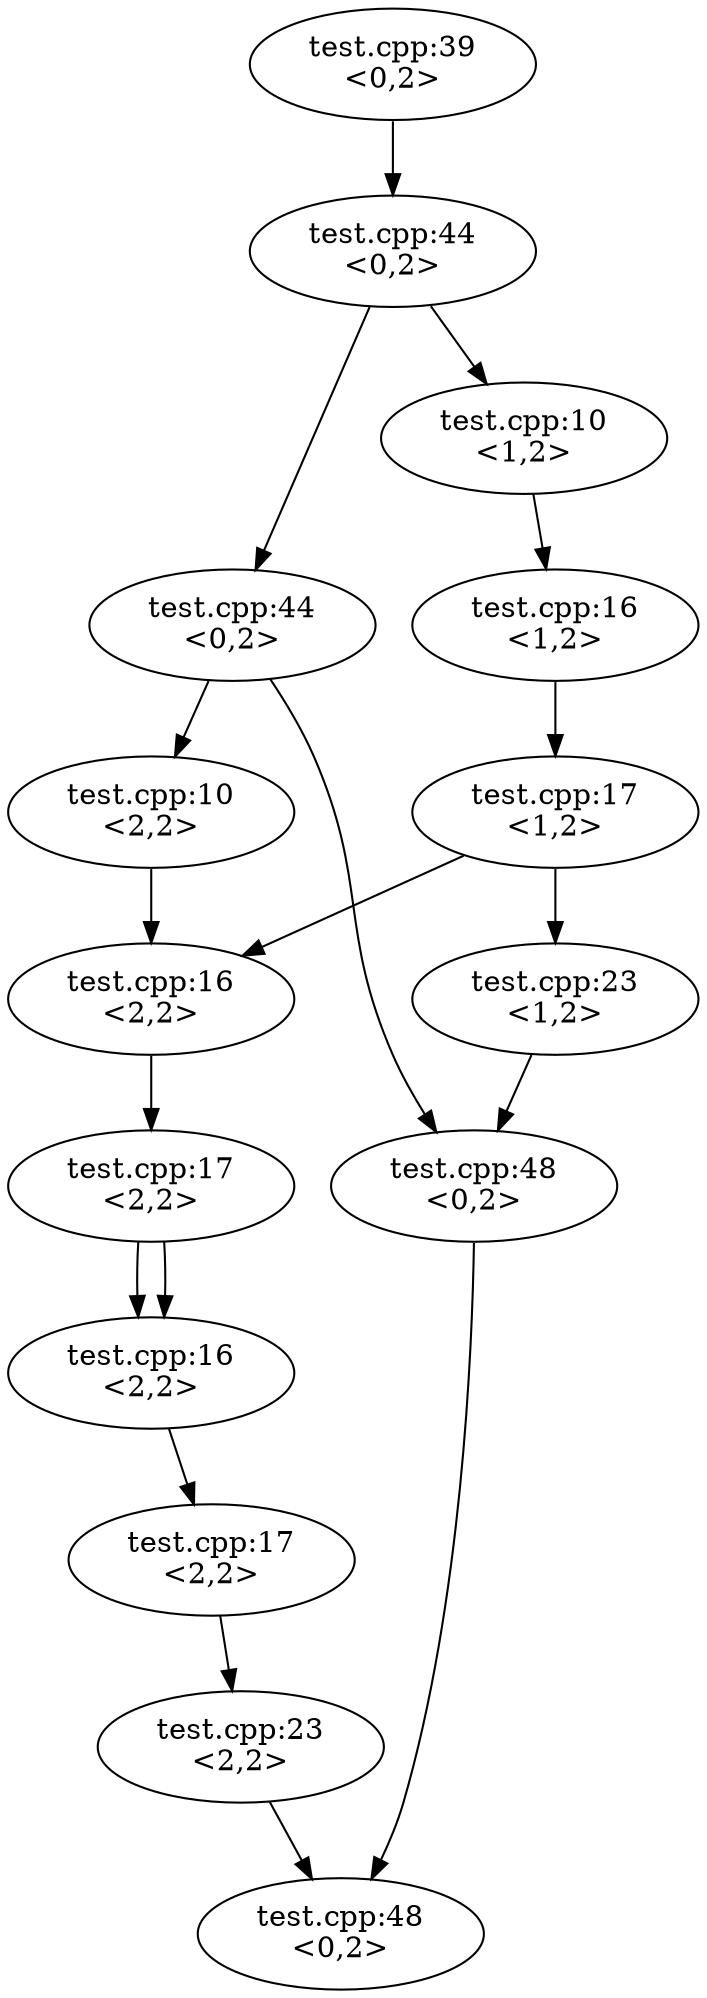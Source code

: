 digraph G {
  n1 -> n2;
  n2 -> n3;
  n2 -> n4;
  n4 -> n5;
  n3 -> n6;
  n6 -> n7;
  n7 -> n8;
  n4 -> n9;
  n8 -> n9;
  n5 -> n10;
  n7 -> n10;
  n10 -> n11;
  n11 -> n12;
  n11 -> n12;
  n12 -> n13;
  n13 -> n14;
  n9 -> n15;
  n14 -> n15;
  n1 [label="test.cpp:39\n<0,2>"];
  n2 [label="test.cpp:44\n<0,2>"];
  n3 [label="test.cpp:10\n<1,2>"];
  n4 [label="test.cpp:44\n<0,2>"];
  n5 [label="test.cpp:10\n<2,2>"];
  n6 [label="test.cpp:16\n<1,2>"];
  n7 [label="test.cpp:17\n<1,2>"];
  n8 [label="test.cpp:23\n<1,2>"];
  n9 [label="test.cpp:48\n<0,2>"];
  n10 [label="test.cpp:16\n<2,2>"];
  n11 [label="test.cpp:17\n<2,2>"];
  n12 [label="test.cpp:16\n<2,2>"];
  n13 [label="test.cpp:17\n<2,2>"];
  n14 [label="test.cpp:23\n<2,2>"];
  n15 [label="test.cpp:48\n<0,2>"];
}
